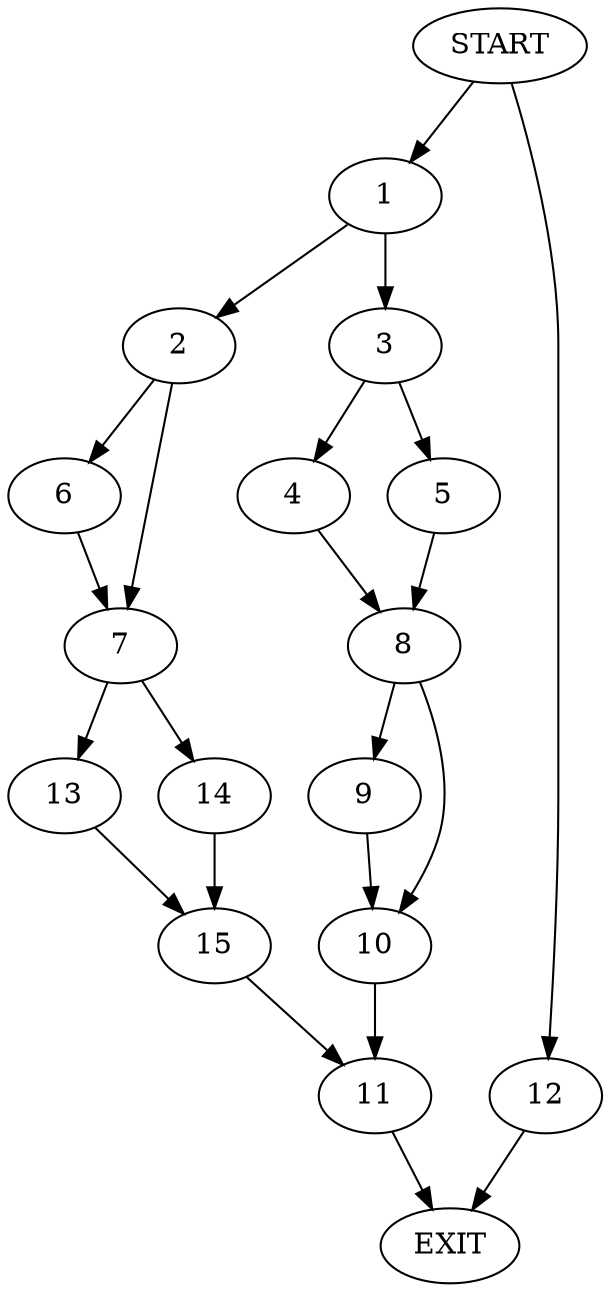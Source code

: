 digraph {
0 [label="START"]
16 [label="EXIT"]
0 -> 1
1 -> 2
1 -> 3
3 -> 4
3 -> 5
2 -> 6
2 -> 7
5 -> 8
4 -> 8
8 -> 9
8 -> 10
9 -> 10
10 -> 11
11 -> 16
0 -> 12
12 -> 16
6 -> 7
7 -> 13
7 -> 14
13 -> 15
14 -> 15
15 -> 11
}
